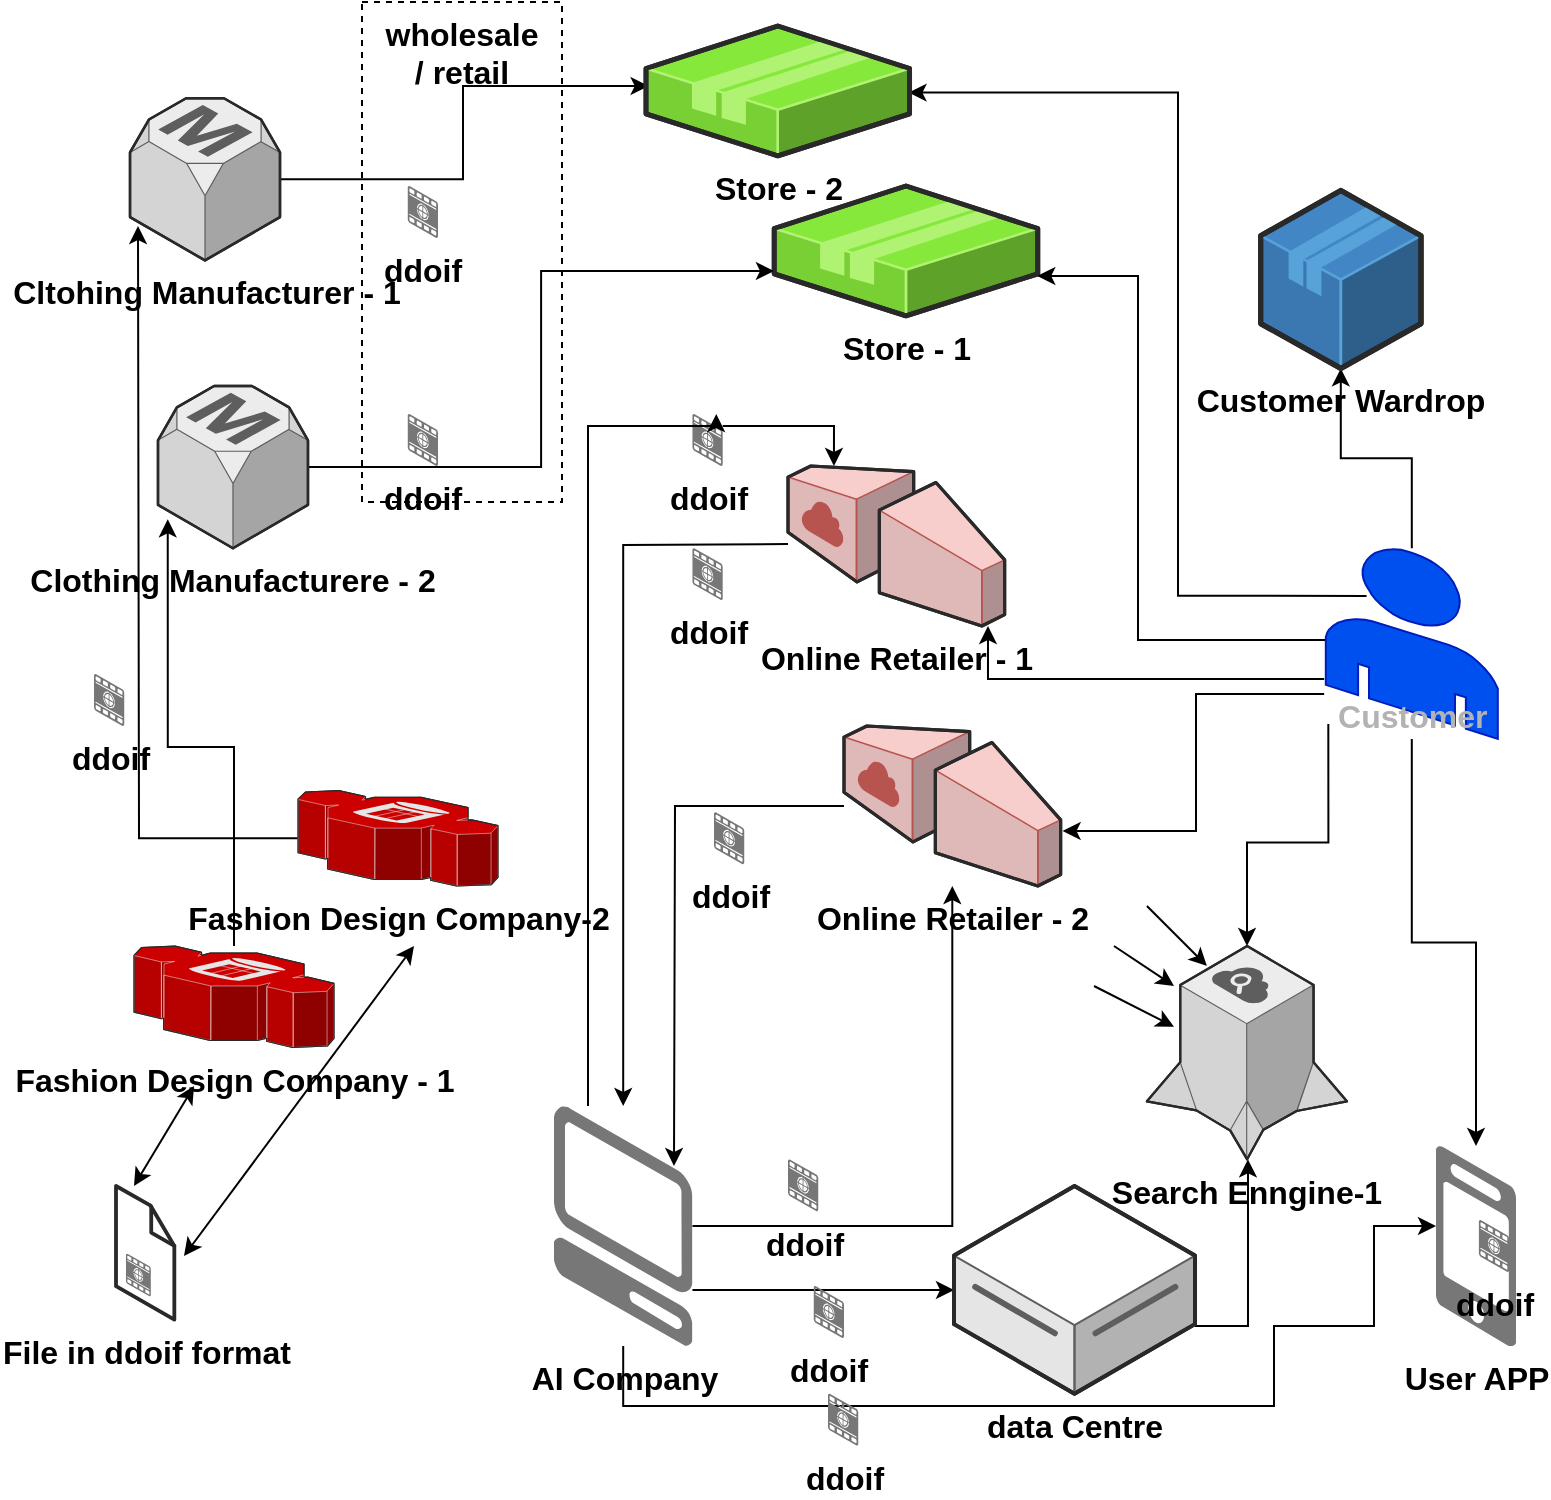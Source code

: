 <mxfile version="13.0.3" type="device"><diagram name="Page-1" id="aaaa8250-4180-3840-79b5-4cada1eebb92"><mxGraphModel dx="4013" dy="967" grid="1" gridSize="10" guides="1" tooltips="1" connect="1" arrows="1" fold="1" page="1" pageScale="1" pageWidth="780" pageHeight="750" background="#ffffff" math="0" shadow="0"><root><mxCell id="0"/><mxCell id="1" parent="0"/><mxCell id="tj27BrGjIMOF163BreS6-94" value="&lt;b style=&quot;font-size: 16px;&quot;&gt;wholesale &lt;br style=&quot;font-size: 16px;&quot;&gt;/ retail&lt;/b&gt;" style="whiteSpace=wrap;html=1;shadow=0;strokeWidth=1;fontSize=16;dashed=1;horizontal=1;verticalAlign=top;fontFamily=Helvetica;" vertex="1" parent="1"><mxGeometry x="-2158" y="3" width="100" height="250" as="geometry"/></mxCell><mxCell id="tj27BrGjIMOF163BreS6-103" style="edgeStyle=orthogonalEdgeStyle;rounded=0;orthogonalLoop=1;jettySize=auto;html=1;fontSize=16;fontFamily=Helvetica;" edge="1" parent="1" target="tj27BrGjIMOF163BreS6-29"><mxGeometry relative="1" as="geometry"><mxPoint x="-1945" y="274" as="sourcePoint"/><mxPoint x="-2027.417" y="554" as="targetPoint"/></mxGeometry></mxCell><mxCell id="1a8abee3a6cfdf20-9" value="&lt;b style=&quot;font-size: 16px;&quot;&gt;Online Retailer - 1&lt;/b&gt;" style="verticalLabelPosition=bottom;html=1;verticalAlign=top;strokeWidth=1;dashed=0;shape=mxgraph.aws3d.internetGateway;fillColor=#f8cecc;strokeColor=#b85450;aspect=fixed;rounded=1;shadow=0;comic=0;fontSize=16;flipH=1;flipV=0;fontFamily=Helvetica;" parent="1" vertex="1"><mxGeometry x="-1945" y="235" width="108.33" height="80" as="geometry"/></mxCell><mxCell id="1a8abee3a6cfdf20-23" value="&lt;b style=&quot;font-size: 16px;&quot;&gt;Store - 1&lt;/b&gt;" style="verticalLabelPosition=bottom;html=1;verticalAlign=top;strokeWidth=1;dashed=0;shape=mxgraph.aws3d.application2;fillColor=#86E83A;strokeColor=#B0F373;aspect=fixed;rounded=1;shadow=0;comic=0;fontSize=16;fontFamily=Helvetica;" parent="1" vertex="1"><mxGeometry x="-1951.9" y="95" width="131.796" height="64.929" as="geometry"/></mxCell><mxCell id="tj27BrGjIMOF163BreS6-93" style="edgeStyle=orthogonalEdgeStyle;rounded=0;orthogonalLoop=1;jettySize=auto;html=1;entryX=0.01;entryY=0.462;entryDx=0;entryDy=0;entryPerimeter=0;fontSize=16;fontFamily=Helvetica;" edge="1" parent="1" source="d5ac148becb70bc-3" target="tj27BrGjIMOF163BreS6-85"><mxGeometry relative="1" as="geometry"/></mxCell><mxCell id="d5ac148becb70bc-3" value="&lt;font style=&quot;font-size: 16px;&quot;&gt;&lt;b style=&quot;font-size: 16px;&quot;&gt;Cltohing Manufacturer - 1&lt;/b&gt;&lt;/font&gt;" style="verticalLabelPosition=bottom;html=1;verticalAlign=top;strokeWidth=1;dashed=0;shape=mxgraph.aws3d.rdsMaster;fillColor=#ECECEC;strokeColor=#5E5E5E;aspect=fixed;rounded=1;shadow=0;comic=0;fontFamily=Helvetica;fontSize=16;" parent="1" vertex="1"><mxGeometry x="-2273.995" y="51.1" width="75" height="81.11" as="geometry"/></mxCell><mxCell id="tj27BrGjIMOF163BreS6-81" style="edgeStyle=orthogonalEdgeStyle;rounded=0;orthogonalLoop=1;jettySize=auto;html=1;entryX=0.998;entryY=0.693;entryDx=0;entryDy=0;entryPerimeter=0;fontSize=16;fontFamily=Helvetica;" edge="1" parent="1" source="tj27BrGjIMOF163BreS6-25" target="1a8abee3a6cfdf20-23"><mxGeometry relative="1" as="geometry"><Array as="points"><mxPoint x="-1770" y="322"/><mxPoint x="-1770" y="140"/></Array></mxGeometry></mxCell><mxCell id="tj27BrGjIMOF163BreS6-86" style="edgeStyle=orthogonalEdgeStyle;rounded=0;orthogonalLoop=1;jettySize=auto;html=1;entryX=0.996;entryY=0.513;entryDx=0;entryDy=0;entryPerimeter=0;fontSize=16;exitX=0.237;exitY=0.25;exitDx=0;exitDy=0;exitPerimeter=0;fontFamily=Helvetica;" edge="1" parent="1" source="tj27BrGjIMOF163BreS6-25" target="tj27BrGjIMOF163BreS6-85"><mxGeometry relative="1" as="geometry"><Array as="points"><mxPoint x="-1750" y="299"/><mxPoint x="-1750" y="48"/></Array></mxGeometry></mxCell><mxCell id="tj27BrGjIMOF163BreS6-90" style="edgeStyle=orthogonalEdgeStyle;rounded=0;orthogonalLoop=1;jettySize=auto;html=1;fontSize=16;fontFamily=Helvetica;" edge="1" parent="1" source="tj27BrGjIMOF163BreS6-25" target="tj27BrGjIMOF163BreS6-33"><mxGeometry relative="1" as="geometry"/></mxCell><mxCell id="tj27BrGjIMOF163BreS6-97" style="edgeStyle=orthogonalEdgeStyle;rounded=0;orthogonalLoop=1;jettySize=auto;html=1;fontSize=16;fontFamily=Helvetica;" edge="1" parent="1" source="tj27BrGjIMOF163BreS6-25" target="tj27BrGjIMOF163BreS6-42"><mxGeometry relative="1" as="geometry"/></mxCell><mxCell id="tj27BrGjIMOF163BreS6-25" value="" style="verticalLabelPosition=bottom;html=1;verticalAlign=top;strokeWidth=1;align=center;outlineConnect=0;dashed=0;outlineConnect=0;shape=mxgraph.aws3d.end_user;strokeColor=#001DBC;fillColor=#0050ef;fontColor=#ffffff;shadow=0;fontSize=16;fontFamily=Helvetica;" vertex="1" parent="1"><mxGeometry x="-1676.1" y="276.1" width="86" height="95.391" as="geometry"/></mxCell><mxCell id="tj27BrGjIMOF163BreS6-43" value="&lt;b style=&quot;font-size: 16px&quot;&gt;&lt;font style=&quot;font-size: 16px&quot;&gt;&lt;br style=&quot;font-size: 16px&quot;&gt;&lt;br style=&quot;font-size: 16px&quot;&gt;&lt;font color=&quot;#b3b3b3&quot;&gt;Customer&amp;nbsp; &amp;nbsp; &amp;nbsp;&lt;/font&gt;&lt;/font&gt;&lt;/b&gt;" style="text;html=1;align=center;verticalAlign=middle;resizable=0;points=[];autosize=1;shadow=0;fontSize=16;fontFamily=Helvetica;" vertex="1" parent="tj27BrGjIMOF163BreS6-25"><mxGeometry x="-0.834" y="35.391" width="110" height="60" as="geometry"/></mxCell><mxCell id="tj27BrGjIMOF163BreS6-27" value="&lt;font style=&quot;font-size: 16px;&quot;&gt;&lt;b style=&quot;font-size: 16px;&quot;&gt;Search Enngine-1&lt;/b&gt;&lt;/font&gt;" style="verticalLabelPosition=bottom;html=1;verticalAlign=top;strokeWidth=1;align=center;outlineConnect=0;dashed=0;outlineConnect=0;shape=mxgraph.aws3d.searchEngine;fillColor=#ECECEC;strokeColor=#5E5E5E;aspect=fixed;shadow=0;fontSize=16;fontFamily=Helvetica;" vertex="1" parent="1"><mxGeometry x="-1765.54" y="475" width="100" height="106.67" as="geometry"/></mxCell><mxCell id="tj27BrGjIMOF163BreS6-99" style="edgeStyle=orthogonalEdgeStyle;rounded=0;orthogonalLoop=1;jettySize=auto;html=1;fontSize=16;entryX=0.788;entryY=0;entryDx=0;entryDy=0;entryPerimeter=0;fontFamily=Helvetica;" edge="1" parent="1" source="tj27BrGjIMOF163BreS6-125" target="1a8abee3a6cfdf20-9"><mxGeometry relative="1" as="geometry"><mxPoint x="-1962" y="335" as="targetPoint"/><Array as="points"><mxPoint x="-1922" y="215"/></Array></mxGeometry></mxCell><mxCell id="tj27BrGjIMOF163BreS6-100" style="edgeStyle=orthogonalEdgeStyle;rounded=0;orthogonalLoop=1;jettySize=auto;html=1;fontSize=16;fontFamily=Helvetica;" edge="1" parent="1" source="tj27BrGjIMOF163BreS6-29" target="tj27BrGjIMOF163BreS6-73"><mxGeometry relative="1" as="geometry"/></mxCell><mxCell id="tj27BrGjIMOF163BreS6-104" style="edgeStyle=orthogonalEdgeStyle;rounded=0;orthogonalLoop=1;jettySize=auto;html=1;fontSize=16;fontFamily=Helvetica;" edge="1" parent="1" source="tj27BrGjIMOF163BreS6-29" target="tj27BrGjIMOF163BreS6-30"><mxGeometry relative="1" as="geometry"><Array as="points"><mxPoint x="-1962" y="647"/><mxPoint x="-1962" y="647"/></Array></mxGeometry></mxCell><mxCell id="tj27BrGjIMOF163BreS6-29" value="&lt;span style=&quot;font-size: 16px;&quot;&gt;&lt;b style=&quot;font-size: 16px;&quot;&gt;AI Company&lt;/b&gt;&lt;/span&gt;" style="verticalLabelPosition=bottom;html=1;verticalAlign=top;strokeWidth=1;align=center;outlineConnect=0;dashed=0;outlineConnect=0;shape=mxgraph.aws3d.client;aspect=fixed;strokeColor=none;fillColor=#777777;shadow=0;fontSize=16;fontFamily=Helvetica;" vertex="1" parent="1"><mxGeometry x="-2062" y="555" width="69.23" height="120" as="geometry"/></mxCell><mxCell id="tj27BrGjIMOF163BreS6-105" style="edgeStyle=orthogonalEdgeStyle;rounded=0;orthogonalLoop=1;jettySize=auto;html=1;fontSize=16;fontFamily=Helvetica;" edge="1" parent="1" source="tj27BrGjIMOF163BreS6-30" target="tj27BrGjIMOF163BreS6-27"><mxGeometry relative="1" as="geometry"><mxPoint x="-1732" y="665" as="sourcePoint"/><Array as="points"><mxPoint x="-1715" y="665"/></Array></mxGeometry></mxCell><mxCell id="tj27BrGjIMOF163BreS6-115" style="edgeStyle=orthogonalEdgeStyle;rounded=0;orthogonalLoop=1;jettySize=auto;html=1;fontSize=16;entryX=0;entryY=0.4;entryDx=0;entryDy=0;entryPerimeter=0;fontFamily=Helvetica;" edge="1" parent="1" source="tj27BrGjIMOF163BreS6-29" target="tj27BrGjIMOF163BreS6-33"><mxGeometry relative="1" as="geometry"><mxPoint x="-1792" y="705" as="sourcePoint"/><mxPoint x="-1622" y="635" as="targetPoint"/><Array as="points"><mxPoint x="-2027" y="705"/><mxPoint x="-1702" y="705"/><mxPoint x="-1702" y="665"/><mxPoint x="-1652" y="665"/><mxPoint x="-1652" y="615"/></Array></mxGeometry></mxCell><mxCell id="tj27BrGjIMOF163BreS6-30" value="&lt;font style=&quot;font-size: 16px;&quot;&gt;&lt;b style=&quot;font-size: 16px;&quot;&gt;data Centre&lt;/b&gt;&lt;/font&gt;" style="verticalLabelPosition=bottom;html=1;verticalAlign=top;strokeWidth=1;align=center;outlineConnect=0;dashed=0;outlineConnect=0;shape=mxgraph.aws3d.dataServer;strokeColor=#5E5E5E;aspect=fixed;shadow=0;fontSize=16;fontFamily=Helvetica;" vertex="1" parent="1"><mxGeometry x="-1862" y="595" width="120.49" height="103.84" as="geometry"/></mxCell><mxCell id="tj27BrGjIMOF163BreS6-33" value="&lt;font style=&quot;font-size: 16px;&quot;&gt;&lt;b style=&quot;font-size: 16px;&quot;&gt;User APP&lt;/b&gt;&lt;/font&gt;" style="verticalLabelPosition=bottom;html=1;verticalAlign=top;strokeWidth=1;align=center;outlineConnect=0;dashed=0;outlineConnect=0;shape=mxgraph.aws3d.mobile_worker;aspect=fixed;strokeColor=none;fillColor=#777777;shadow=0;fontSize=16;fontFamily=Helvetica;" vertex="1" parent="1"><mxGeometry x="-1621.0" y="575" width="40" height="100" as="geometry"/></mxCell><mxCell id="tj27BrGjIMOF163BreS6-72" style="edgeStyle=orthogonalEdgeStyle;rounded=0;orthogonalLoop=1;jettySize=auto;html=1;entryX=-0.001;entryY=0.655;entryDx=0;entryDy=0;entryPerimeter=0;fontSize=16;fontFamily=Helvetica;" edge="1" parent="1" source="tj27BrGjIMOF163BreS6-38" target="1a8abee3a6cfdf20-23"><mxGeometry relative="1" as="geometry"/></mxCell><mxCell id="tj27BrGjIMOF163BreS6-38" value="&lt;b style=&quot;font-size: 16px;&quot;&gt;Clothing Manufacturere - 2&lt;/b&gt;" style="verticalLabelPosition=bottom;html=1;verticalAlign=top;strokeWidth=1;dashed=0;shape=mxgraph.aws3d.rdsMaster;fillColor=#ECECEC;strokeColor=#5E5E5E;aspect=fixed;rounded=1;shadow=0;comic=0;fontFamily=Helvetica;fontSize=16;" vertex="1" parent="1"><mxGeometry x="-2260.005" y="195" width="75" height="81.1" as="geometry"/></mxCell><mxCell id="tj27BrGjIMOF163BreS6-42" value="&lt;b style=&quot;font-size: 16px;&quot;&gt;&lt;font style=&quot;font-size: 16px;&quot;&gt;Customer Wardrop&lt;/font&gt;&lt;/b&gt;" style="verticalLabelPosition=bottom;html=1;verticalAlign=top;strokeWidth=1;align=center;outlineConnect=0;dashed=0;outlineConnect=0;shape=mxgraph.aws3d.application;fillColor=#4286c5;strokeColor=#57A2D8;aspect=fixed;shadow=0;fontSize=16;fontFamily=Helvetica;" vertex="1" parent="1"><mxGeometry x="-1708.67" y="97.21" width="80.19" height="88.98" as="geometry"/></mxCell><mxCell id="tj27BrGjIMOF163BreS6-49" value="" style="group;aspect=fixed;fontSize=16;fontFamily=Helvetica;" vertex="1" connectable="0" parent="1"><mxGeometry x="-2281" y="595" width="29.22" height="130" as="geometry"/></mxCell><mxCell id="tj27BrGjIMOF163BreS6-48" value="" style="group;fontSize=16;fontStyle=1;fontFamily=Helvetica;" vertex="1" connectable="0" parent="tj27BrGjIMOF163BreS6-49"><mxGeometry width="29.22" height="130" as="geometry"/></mxCell><mxCell id="tj27BrGjIMOF163BreS6-46" value="" style="group;shadow=0;fontSize=16;fontStyle=0;fontFamily=Helvetica;" vertex="1" connectable="0" parent="tj27BrGjIMOF163BreS6-48"><mxGeometry width="29.22" height="130" as="geometry"/></mxCell><mxCell id="tj27BrGjIMOF163BreS6-26" value="&lt;font style=&quot;font-size: 16px;&quot;&gt;&lt;b style=&quot;font-size: 16px;&quot;&gt;File in ddoif format&lt;/b&gt;&lt;/font&gt;" style="verticalLabelPosition=bottom;html=1;verticalAlign=top;strokeWidth=1;align=center;outlineConnect=0;dashed=0;outlineConnect=0;shape=mxgraph.aws3d.file;aspect=fixed;strokeColor=#292929;shadow=0;fontSize=16;fontFamily=Helvetica;" vertex="1" parent="tj27BrGjIMOF163BreS6-46"><mxGeometry width="29.169" height="66.857" as="geometry"/></mxCell><mxCell id="tj27BrGjIMOF163BreS6-41" value="" style="verticalLabelPosition=bottom;html=1;verticalAlign=top;strokeWidth=1;align=center;outlineConnect=0;dashed=0;outlineConnect=0;shape=mxgraph.aws3d.image;strokeColor=none;fillColor=#777777;aspect=fixed;shadow=0;fontSize=16;fontFamily=Helvetica;" vertex="1" parent="tj27BrGjIMOF163BreS6-46"><mxGeometry x="4.98" y="33.829" width="12.427" height="21.374" as="geometry"/></mxCell><mxCell id="tj27BrGjIMOF163BreS6-74" style="edgeStyle=orthogonalEdgeStyle;rounded=0;orthogonalLoop=1;jettySize=auto;html=1;fontSize=16;fontFamily=Helvetica;" edge="1" parent="1" source="tj27BrGjIMOF163BreS6-50"><mxGeometry relative="1" as="geometry"><mxPoint x="-2270" y="115" as="targetPoint"/></mxGeometry></mxCell><mxCell id="tj27BrGjIMOF163BreS6-50" value="Fashion Design Company-2" style="verticalLabelPosition=bottom;html=1;verticalAlign=top;strokeWidth=1;dashed=0;shape=mxgraph.aws3d.redshift;fillColor=#CC0000;strokeColor=#E6E6E6;rounded=1;shadow=0;comic=0;fontSize=16;aspect=fixed;fontStyle=1;fontFamily=Helvetica;" vertex="1" parent="1"><mxGeometry x="-2190" y="397.26" width="100" height="47.74" as="geometry"/></mxCell><mxCell id="tj27BrGjIMOF163BreS6-77" style="edgeStyle=orthogonalEdgeStyle;rounded=0;orthogonalLoop=1;jettySize=auto;html=1;fontSize=16;entryX=0.065;entryY=0.822;entryDx=0;entryDy=0;entryPerimeter=0;fontFamily=Helvetica;" edge="1" parent="1" source="tj27BrGjIMOF163BreS6-54" target="tj27BrGjIMOF163BreS6-38"><mxGeometry relative="1" as="geometry"><mxPoint x="-2270" y="265" as="targetPoint"/></mxGeometry></mxCell><mxCell id="tj27BrGjIMOF163BreS6-54" value="Fashion Design Company - 1" style="verticalLabelPosition=bottom;html=1;verticalAlign=top;strokeWidth=1;dashed=0;shape=mxgraph.aws3d.redshift;fillColor=#CC0000;strokeColor=#E6E6E6;rounded=1;shadow=0;comic=0;fontSize=16;aspect=fixed;fontStyle=1;fontFamily=Helvetica;" vertex="1" parent="1"><mxGeometry x="-2272" y="475" width="100" height="50.72" as="geometry"/></mxCell><mxCell id="tj27BrGjIMOF163BreS6-101" style="edgeStyle=orthogonalEdgeStyle;rounded=0;orthogonalLoop=1;jettySize=auto;html=1;fontSize=16;fontFamily=Helvetica;" edge="1" parent="1" source="tj27BrGjIMOF163BreS6-73"><mxGeometry relative="1" as="geometry"><mxPoint x="-2002" y="585" as="targetPoint"/></mxGeometry></mxCell><mxCell id="tj27BrGjIMOF163BreS6-73" value="&lt;b style=&quot;font-size: 16px;&quot;&gt;Online Retailer - 2&lt;/b&gt;" style="verticalLabelPosition=bottom;html=1;verticalAlign=top;strokeWidth=1;dashed=0;shape=mxgraph.aws3d.internetGateway;fillColor=#f8cecc;strokeColor=#b85450;aspect=fixed;rounded=1;shadow=0;comic=0;fontSize=16;flipH=1;flipV=0;fontFamily=Helvetica;" vertex="1" parent="1"><mxGeometry x="-1917" y="365" width="108.33" height="80" as="geometry"/></mxCell><mxCell id="tj27BrGjIMOF163BreS6-82" style="edgeStyle=orthogonalEdgeStyle;rounded=0;orthogonalLoop=1;jettySize=auto;html=1;entryX=0.077;entryY=1;entryDx=0;entryDy=0;entryPerimeter=0;fontSize=16;fontFamily=Helvetica;" edge="1" parent="1" source="tj27BrGjIMOF163BreS6-43" target="1a8abee3a6cfdf20-9"><mxGeometry relative="1" as="geometry"/></mxCell><mxCell id="tj27BrGjIMOF163BreS6-83" style="edgeStyle=orthogonalEdgeStyle;rounded=0;orthogonalLoop=1;jettySize=auto;html=1;entryX=-0.009;entryY=0.656;entryDx=0;entryDy=0;entryPerimeter=0;fontSize=16;fontFamily=Helvetica;" edge="1" parent="1" source="tj27BrGjIMOF163BreS6-43" target="tj27BrGjIMOF163BreS6-73"><mxGeometry relative="1" as="geometry"><Array as="points"><mxPoint x="-1741" y="349"/><mxPoint x="-1741" y="418"/></Array></mxGeometry></mxCell><mxCell id="tj27BrGjIMOF163BreS6-85" value="&lt;b style=&quot;font-size: 16px;&quot;&gt;Store - 2&lt;/b&gt;" style="verticalLabelPosition=bottom;html=1;verticalAlign=top;strokeWidth=1;dashed=0;shape=mxgraph.aws3d.application2;fillColor=#86E83A;strokeColor=#B0F373;aspect=fixed;rounded=1;shadow=0;comic=0;fontSize=16;fontFamily=Helvetica;" vertex="1" parent="1"><mxGeometry x="-2016" y="15.0" width="131.796" height="64.929" as="geometry"/></mxCell><mxCell id="tj27BrGjIMOF163BreS6-98" style="edgeStyle=orthogonalEdgeStyle;rounded=0;orthogonalLoop=1;jettySize=auto;html=1;fontSize=16;exitX=0.019;exitY=0.876;exitDx=0;exitDy=0;exitPerimeter=0;fontFamily=Helvetica;" edge="1" parent="1" source="tj27BrGjIMOF163BreS6-43" target="tj27BrGjIMOF163BreS6-27"><mxGeometry relative="1" as="geometry"><mxPoint x="-1712" y="585" as="targetPoint"/></mxGeometry></mxCell><mxCell id="tj27BrGjIMOF163BreS6-106" value="" style="endArrow=classic;html=1;fontSize=16;fontFamily=Helvetica;" edge="1" parent="1"><mxGeometry width="50" height="50" relative="1" as="geometry"><mxPoint x="-1765.54" y="455" as="sourcePoint"/><mxPoint x="-1735.54" y="485" as="targetPoint"/></mxGeometry></mxCell><mxCell id="tj27BrGjIMOF163BreS6-108" value="" style="endArrow=classic;html=1;fontSize=16;fontFamily=Helvetica;" edge="1" parent="1"><mxGeometry width="50" height="50" relative="1" as="geometry"><mxPoint x="-1782" y="475" as="sourcePoint"/><mxPoint x="-1752" y="495" as="targetPoint"/></mxGeometry></mxCell><mxCell id="tj27BrGjIMOF163BreS6-110" value="" style="endArrow=classic;html=1;fontSize=16;fontFamily=Helvetica;" edge="1" parent="1"><mxGeometry width="50" height="50" relative="1" as="geometry"><mxPoint x="-1792" y="495" as="sourcePoint"/><mxPoint x="-1752" y="515.36" as="targetPoint"/></mxGeometry></mxCell><mxCell id="tj27BrGjIMOF163BreS6-112" value="" style="endArrow=classic;startArrow=classic;html=1;fontSize=16;fontFamily=Helvetica;" edge="1" parent="1"><mxGeometry width="50" height="50" relative="1" as="geometry"><mxPoint x="-2272" y="595" as="sourcePoint"/><mxPoint x="-2242" y="545" as="targetPoint"/></mxGeometry></mxCell><mxCell id="tj27BrGjIMOF163BreS6-113" value="" style="endArrow=classic;startArrow=classic;html=1;fontSize=16;fontFamily=Helvetica;" edge="1" parent="1"><mxGeometry width="50" height="50" relative="1" as="geometry"><mxPoint x="-2247" y="630" as="sourcePoint"/><mxPoint x="-2132" y="475" as="targetPoint"/></mxGeometry></mxCell><mxCell id="tj27BrGjIMOF163BreS6-121" value="&lt;b style=&quot;font-size: 16px;&quot;&gt;ddoif&lt;/b&gt;" style="verticalLabelPosition=bottom;html=1;verticalAlign=top;strokeWidth=1;align=center;outlineConnect=0;dashed=0;outlineConnect=0;shape=mxgraph.aws3d.image;strokeColor=none;fillColor=#777777;aspect=fixed;shadow=0;fontSize=16;fontFamily=Helvetica;" vertex="1" parent="1"><mxGeometry x="-2292" y="339" width="15.12" height="26" as="geometry"/></mxCell><mxCell id="tj27BrGjIMOF163BreS6-122" value="&lt;b style=&quot;font-size: 16px;&quot;&gt;ddoif&lt;/b&gt;" style="verticalLabelPosition=bottom;html=1;verticalAlign=top;strokeWidth=1;align=center;outlineConnect=0;dashed=0;outlineConnect=0;shape=mxgraph.aws3d.image;strokeColor=none;fillColor=#777777;aspect=fixed;shadow=0;fontSize=16;fontFamily=Helvetica;" vertex="1" parent="1"><mxGeometry x="-2135.12" y="95" width="15.12" height="26" as="geometry"/></mxCell><mxCell id="tj27BrGjIMOF163BreS6-123" value="&lt;b style=&quot;font-size: 16px;&quot;&gt;ddoif&lt;/b&gt;" style="verticalLabelPosition=bottom;html=1;verticalAlign=top;strokeWidth=1;align=center;outlineConnect=0;dashed=0;outlineConnect=0;shape=mxgraph.aws3d.image;strokeColor=none;fillColor=#777777;aspect=fixed;shadow=0;fontSize=16;fontFamily=Helvetica;" vertex="1" parent="1"><mxGeometry x="-2135.12" y="209" width="15.12" height="26" as="geometry"/></mxCell><mxCell id="tj27BrGjIMOF163BreS6-125" value="&lt;b style=&quot;font-size: 16px;&quot;&gt;ddoif&lt;/b&gt;" style="verticalLabelPosition=bottom;html=1;verticalAlign=top;strokeWidth=1;align=center;outlineConnect=0;dashed=0;outlineConnect=0;shape=mxgraph.aws3d.image;strokeColor=none;fillColor=#777777;aspect=fixed;shadow=0;fontSize=16;fontFamily=Helvetica;" vertex="1" parent="1"><mxGeometry x="-1992.77" y="209" width="15.12" height="26" as="geometry"/></mxCell><mxCell id="tj27BrGjIMOF163BreS6-126" style="edgeStyle=orthogonalEdgeStyle;rounded=0;orthogonalLoop=1;jettySize=auto;html=1;fontSize=16;entryX=0.788;entryY=0;entryDx=0;entryDy=0;entryPerimeter=0;fontFamily=Helvetica;" edge="1" parent="1" source="tj27BrGjIMOF163BreS6-29" target="tj27BrGjIMOF163BreS6-125"><mxGeometry relative="1" as="geometry"><mxPoint x="-1922.034" y="235" as="targetPoint"/><mxPoint x="-2045" y="555" as="sourcePoint"/><Array as="points"><mxPoint x="-2045" y="215"/></Array></mxGeometry></mxCell><mxCell id="tj27BrGjIMOF163BreS6-127" value="&lt;b style=&quot;font-size: 16px;&quot;&gt;ddoif&lt;/b&gt;" style="verticalLabelPosition=bottom;html=1;verticalAlign=top;strokeWidth=1;align=center;outlineConnect=0;dashed=0;outlineConnect=0;shape=mxgraph.aws3d.image;strokeColor=none;fillColor=#777777;aspect=fixed;shadow=0;fontSize=16;fontFamily=Helvetica;" vertex="1" parent="1"><mxGeometry x="-1992.77" y="276.1" width="15.12" height="26" as="geometry"/></mxCell><mxCell id="tj27BrGjIMOF163BreS6-128" value="&lt;b style=&quot;font-size: 16px;&quot;&gt;ddoif&lt;/b&gt;" style="verticalLabelPosition=bottom;html=1;verticalAlign=top;strokeWidth=1;align=center;outlineConnect=0;dashed=0;outlineConnect=0;shape=mxgraph.aws3d.image;strokeColor=none;fillColor=#777777;aspect=fixed;shadow=0;fontSize=16;fontFamily=Helvetica;" vertex="1" parent="1"><mxGeometry x="-1982" y="408.13" width="15.12" height="26" as="geometry"/></mxCell><mxCell id="tj27BrGjIMOF163BreS6-129" value="&lt;b style=&quot;font-size: 16px;&quot;&gt;ddoif&lt;/b&gt;" style="verticalLabelPosition=bottom;html=1;verticalAlign=top;strokeWidth=1;align=center;outlineConnect=0;dashed=0;outlineConnect=0;shape=mxgraph.aws3d.image;strokeColor=none;fillColor=#777777;aspect=fixed;shadow=0;fontSize=16;fontFamily=Helvetica;" vertex="1" parent="1"><mxGeometry x="-1945" y="581.67" width="15.12" height="26" as="geometry"/></mxCell><mxCell id="tj27BrGjIMOF163BreS6-130" value="&lt;b style=&quot;font-size: 16px;&quot;&gt;ddoif&lt;/b&gt;" style="verticalLabelPosition=bottom;html=1;verticalAlign=top;strokeWidth=1;align=center;outlineConnect=0;dashed=0;outlineConnect=0;shape=mxgraph.aws3d.image;strokeColor=none;fillColor=#777777;aspect=fixed;shadow=0;fontSize=16;fontFamily=Helvetica;" vertex="1" parent="1"><mxGeometry x="-1932.12" y="645" width="15.12" height="26" as="geometry"/></mxCell><mxCell id="tj27BrGjIMOF163BreS6-132" value="&lt;b style=&quot;font-size: 16px;&quot;&gt;ddoif&lt;/b&gt;" style="verticalLabelPosition=bottom;html=1;verticalAlign=top;strokeWidth=1;align=center;outlineConnect=0;dashed=0;outlineConnect=0;shape=mxgraph.aws3d.image;strokeColor=none;fillColor=#777777;aspect=fixed;shadow=0;fontSize=16;fontFamily=Helvetica;" vertex="1" parent="1"><mxGeometry x="-1925" y="698.84" width="15.12" height="26" as="geometry"/></mxCell><mxCell id="tj27BrGjIMOF163BreS6-134" value="&lt;b style=&quot;font-size: 16px;&quot;&gt;ddoif&lt;/b&gt;" style="verticalLabelPosition=bottom;html=1;verticalAlign=top;strokeWidth=1;align=center;outlineConnect=0;dashed=0;outlineConnect=0;shape=mxgraph.aws3d.image;strokeColor=none;fillColor=#777777;aspect=fixed;shadow=0;fontSize=16;fontFamily=Helvetica;" vertex="1" parent="1"><mxGeometry x="-1599.56" y="612" width="15.12" height="26" as="geometry"/></mxCell></root></mxGraphModel></diagram></mxfile>